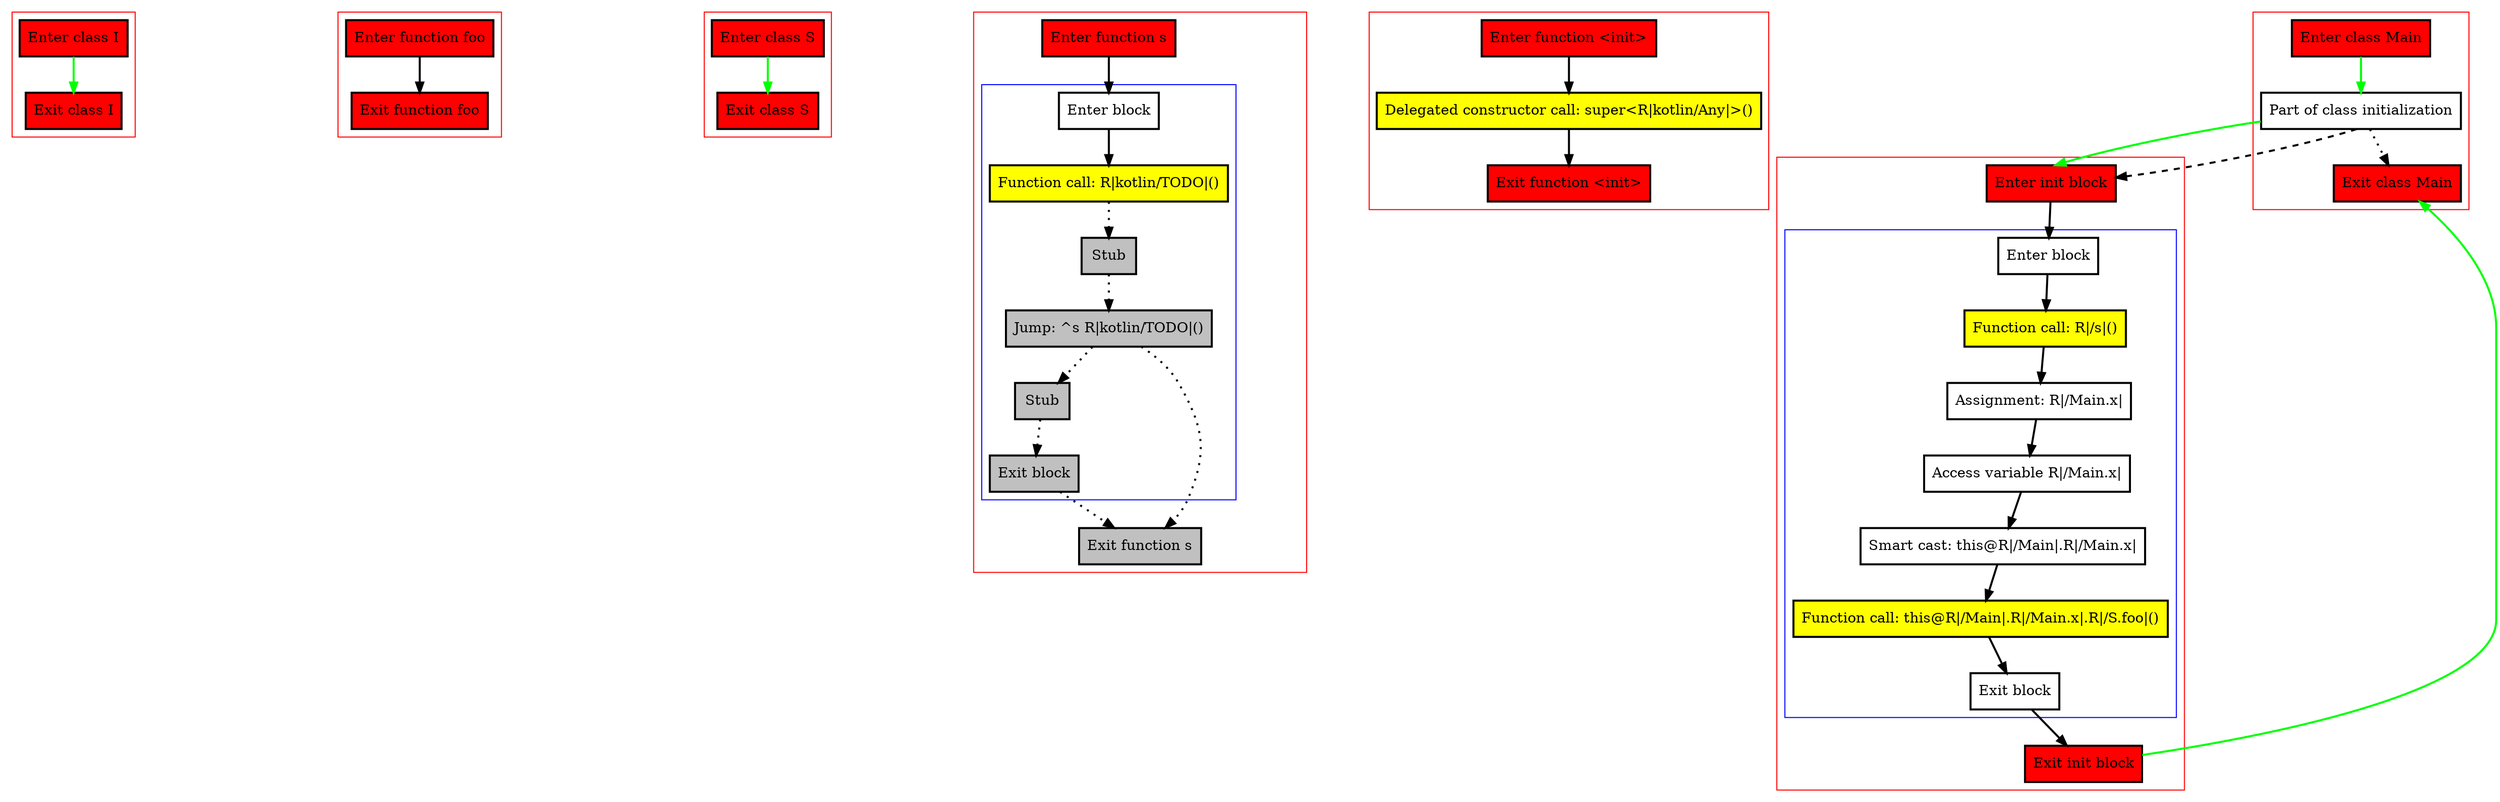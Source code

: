 digraph smartCastInInit_kt {
    graph [nodesep=3]
    node [shape=box penwidth=2]
    edge [penwidth=2]

    subgraph cluster_0 {
        color=red
        0 [label="Enter class I" style="filled" fillcolor=red];
        1 [label="Exit class I" style="filled" fillcolor=red];
    }
    0 -> {1} [color=green];

    subgraph cluster_1 {
        color=red
        2 [label="Enter function foo" style="filled" fillcolor=red];
        3 [label="Exit function foo" style="filled" fillcolor=red];
    }
    2 -> {3};

    subgraph cluster_2 {
        color=red
        4 [label="Enter class S" style="filled" fillcolor=red];
        5 [label="Exit class S" style="filled" fillcolor=red];
    }
    4 -> {5} [color=green];

    subgraph cluster_3 {
        color=red
        6 [label="Enter function s" style="filled" fillcolor=red];
        subgraph cluster_4 {
            color=blue
            7 [label="Enter block"];
            8 [label="Function call: R|kotlin/TODO|()" style="filled" fillcolor=yellow];
            9 [label="Stub" style="filled" fillcolor=gray];
            10 [label="Jump: ^s R|kotlin/TODO|()" style="filled" fillcolor=gray];
            11 [label="Stub" style="filled" fillcolor=gray];
            12 [label="Exit block" style="filled" fillcolor=gray];
        }
        13 [label="Exit function s" style="filled" fillcolor=red style="filled" fillcolor=gray];
    }
    6 -> {7};
    7 -> {8};
    8 -> {9} [style=dotted];
    9 -> {10} [style=dotted];
    10 -> {11 13} [style=dotted];
    11 -> {12} [style=dotted];
    12 -> {13} [style=dotted];

    subgraph cluster_5 {
        color=red
        14 [label="Enter function <init>" style="filled" fillcolor=red];
        15 [label="Delegated constructor call: super<R|kotlin/Any|>()" style="filled" fillcolor=yellow];
        16 [label="Exit function <init>" style="filled" fillcolor=red];
    }
    14 -> {15};
    15 -> {16};

    subgraph cluster_6 {
        color=red
        17 [label="Enter init block" style="filled" fillcolor=red];
        subgraph cluster_7 {
            color=blue
            18 [label="Enter block"];
            19 [label="Function call: R|/s|()" style="filled" fillcolor=yellow];
            20 [label="Assignment: R|/Main.x|"];
            21 [label="Access variable R|/Main.x|"];
            22 [label="Smart cast: this@R|/Main|.R|/Main.x|"];
            23 [label="Function call: this@R|/Main|.R|/Main.x|.R|/S.foo|()" style="filled" fillcolor=yellow];
            24 [label="Exit block"];
        }
        25 [label="Exit init block" style="filled" fillcolor=red];
    }
    17 -> {18};
    18 -> {19};
    19 -> {20};
    20 -> {21};
    21 -> {22};
    22 -> {23};
    23 -> {24};
    24 -> {25};
    25 -> {28} [color=green];

    subgraph cluster_8 {
        color=red
        26 [label="Enter class Main" style="filled" fillcolor=red];
        27 [label="Part of class initialization"];
        28 [label="Exit class Main" style="filled" fillcolor=red];
    }
    26 -> {27} [color=green];
    27 -> {17} [color=green];
    27 -> {28} [style=dotted];
    27 -> {17} [style=dashed];

}
